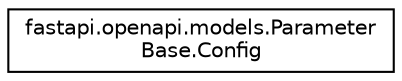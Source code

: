 digraph "Graphical Class Hierarchy"
{
 // LATEX_PDF_SIZE
  edge [fontname="Helvetica",fontsize="10",labelfontname="Helvetica",labelfontsize="10"];
  node [fontname="Helvetica",fontsize="10",shape=record];
  rankdir="LR";
  Node0 [label="fastapi.openapi.models.Parameter\lBase.Config",height=0.2,width=0.4,color="black", fillcolor="white", style="filled",URL="$classfastapi_1_1openapi_1_1models_1_1ParameterBase_1_1Config.html",tooltip=" "];
}
